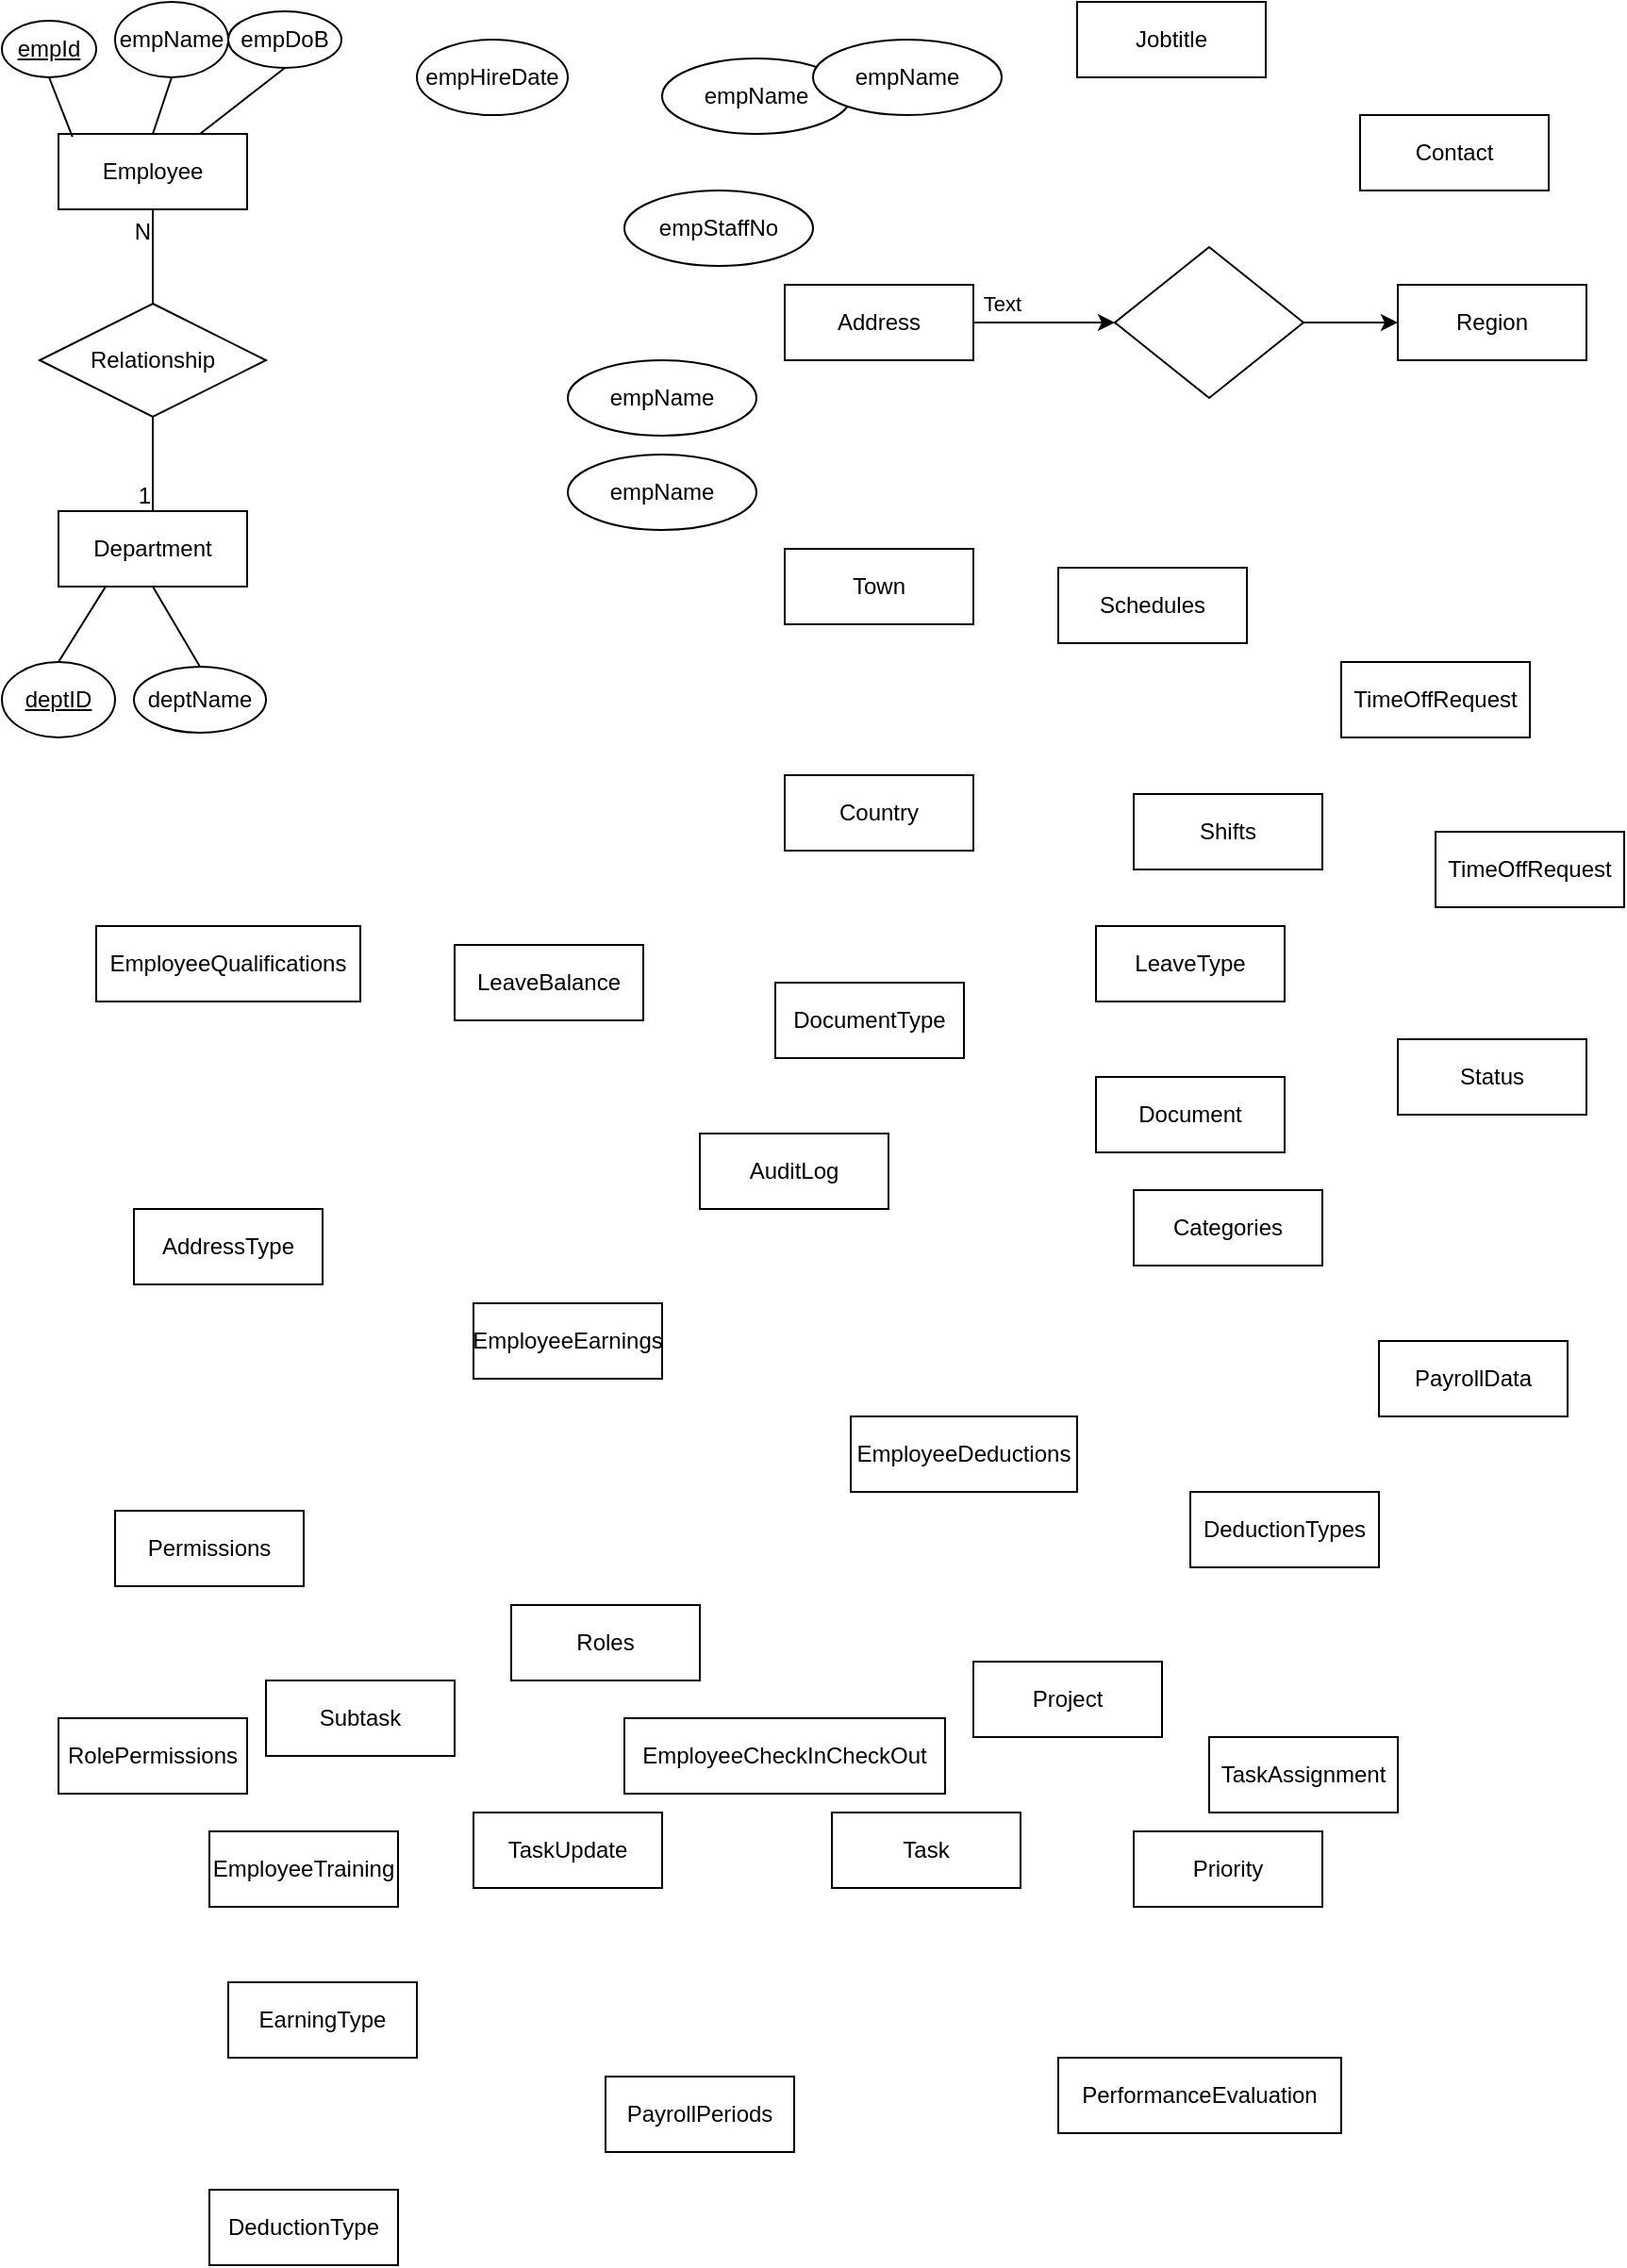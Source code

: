<mxfile version="24.0.7" type="github">
  <diagram id="R2lEEEUBdFMjLlhIrx00" name="Page-1">
    <mxGraphModel dx="885" dy="535" grid="1" gridSize="10" guides="1" tooltips="1" connect="1" arrows="1" fold="1" page="1" pageScale="1" pageWidth="1100" pageHeight="850" math="0" shadow="0" extFonts="Permanent Marker^https://fonts.googleapis.com/css?family=Permanent+Marker">
      <root>
        <mxCell id="0" />
        <mxCell id="1" parent="0" />
        <mxCell id="jvm0_4f4kA9kSQbvEdQE-1" value="Employee" style="whiteSpace=wrap;html=1;align=center;" vertex="1" parent="1">
          <mxGeometry x="40" y="90" width="100" height="40" as="geometry" />
        </mxCell>
        <mxCell id="jvm0_4f4kA9kSQbvEdQE-2" value="Department" style="whiteSpace=wrap;html=1;align=center;" vertex="1" parent="1">
          <mxGeometry x="40" y="290" width="100" height="40" as="geometry" />
        </mxCell>
        <mxCell id="jvm0_4f4kA9kSQbvEdQE-3" value="Relationship" style="shape=rhombus;perimeter=rhombusPerimeter;whiteSpace=wrap;html=1;align=center;" vertex="1" parent="1">
          <mxGeometry x="30" y="180" width="120" height="60" as="geometry" />
        </mxCell>
        <mxCell id="jvm0_4f4kA9kSQbvEdQE-4" value="" style="endArrow=none;html=1;rounded=0;exitX=0.5;exitY=1;exitDx=0;exitDy=0;entryX=0.5;entryY=0;entryDx=0;entryDy=0;" edge="1" parent="1" source="jvm0_4f4kA9kSQbvEdQE-3" target="jvm0_4f4kA9kSQbvEdQE-2">
          <mxGeometry relative="1" as="geometry">
            <mxPoint x="340" y="280" as="sourcePoint" />
            <mxPoint x="500" y="280" as="targetPoint" />
          </mxGeometry>
        </mxCell>
        <mxCell id="jvm0_4f4kA9kSQbvEdQE-5" value="1" style="resizable=0;html=1;whiteSpace=wrap;align=right;verticalAlign=bottom;" connectable="0" vertex="1" parent="jvm0_4f4kA9kSQbvEdQE-4">
          <mxGeometry x="1" relative="1" as="geometry" />
        </mxCell>
        <mxCell id="jvm0_4f4kA9kSQbvEdQE-6" value="" style="endArrow=none;html=1;rounded=0;exitX=0.5;exitY=0;exitDx=0;exitDy=0;entryX=0.5;entryY=1;entryDx=0;entryDy=0;" edge="1" parent="1" source="jvm0_4f4kA9kSQbvEdQE-3" target="jvm0_4f4kA9kSQbvEdQE-1">
          <mxGeometry relative="1" as="geometry">
            <mxPoint x="340" y="280" as="sourcePoint" />
            <mxPoint x="500" y="280" as="targetPoint" />
          </mxGeometry>
        </mxCell>
        <mxCell id="jvm0_4f4kA9kSQbvEdQE-7" value="N" style="resizable=0;html=1;whiteSpace=wrap;align=right;verticalAlign=bottom;direction=south;" connectable="0" vertex="1" parent="jvm0_4f4kA9kSQbvEdQE-6">
          <mxGeometry x="1" relative="1" as="geometry">
            <mxPoint y="20" as="offset" />
          </mxGeometry>
        </mxCell>
        <mxCell id="jvm0_4f4kA9kSQbvEdQE-8" value="Jobtitle" style="whiteSpace=wrap;html=1;align=center;" vertex="1" parent="1">
          <mxGeometry x="580" y="20" width="100" height="40" as="geometry" />
        </mxCell>
        <mxCell id="jvm0_4f4kA9kSQbvEdQE-54" value="" style="edgeStyle=orthogonalEdgeStyle;rounded=0;orthogonalLoop=1;jettySize=auto;html=1;" edge="1" parent="1" source="jvm0_4f4kA9kSQbvEdQE-9" target="jvm0_4f4kA9kSQbvEdQE-53">
          <mxGeometry relative="1" as="geometry" />
        </mxCell>
        <mxCell id="jvm0_4f4kA9kSQbvEdQE-56" value="Text" style="edgeLabel;html=1;align=center;verticalAlign=middle;resizable=0;points=[];" vertex="1" connectable="0" parent="jvm0_4f4kA9kSQbvEdQE-54">
          <mxGeometry x="-0.466" y="-2" relative="1" as="geometry">
            <mxPoint x="-5" y="-12" as="offset" />
          </mxGeometry>
        </mxCell>
        <mxCell id="jvm0_4f4kA9kSQbvEdQE-9" value="Address" style="whiteSpace=wrap;html=1;align=center;" vertex="1" parent="1">
          <mxGeometry x="425" y="170" width="100" height="40" as="geometry" />
        </mxCell>
        <mxCell id="jvm0_4f4kA9kSQbvEdQE-11" value="Contact" style="whiteSpace=wrap;html=1;align=center;" vertex="1" parent="1">
          <mxGeometry x="730" y="80" width="100" height="40" as="geometry" />
        </mxCell>
        <mxCell id="jvm0_4f4kA9kSQbvEdQE-12" value="Region" style="whiteSpace=wrap;html=1;align=center;" vertex="1" parent="1">
          <mxGeometry x="750" y="170" width="100" height="40" as="geometry" />
        </mxCell>
        <mxCell id="jvm0_4f4kA9kSQbvEdQE-13" value="Town" style="whiteSpace=wrap;html=1;align=center;" vertex="1" parent="1">
          <mxGeometry x="425" y="310" width="100" height="40" as="geometry" />
        </mxCell>
        <mxCell id="jvm0_4f4kA9kSQbvEdQE-14" value="TimeOffRequest" style="whiteSpace=wrap;html=1;align=center;" vertex="1" parent="1">
          <mxGeometry x="720" y="370" width="100" height="40" as="geometry" />
        </mxCell>
        <mxCell id="jvm0_4f4kA9kSQbvEdQE-15" value="Country" style="whiteSpace=wrap;html=1;align=center;" vertex="1" parent="1">
          <mxGeometry x="425" y="430" width="100" height="40" as="geometry" />
        </mxCell>
        <mxCell id="jvm0_4f4kA9kSQbvEdQE-16" value="Categories" style="whiteSpace=wrap;html=1;align=center;" vertex="1" parent="1">
          <mxGeometry x="610" y="650" width="100" height="40" as="geometry" />
        </mxCell>
        <mxCell id="jvm0_4f4kA9kSQbvEdQE-17" value="AddressType" style="whiteSpace=wrap;html=1;align=center;" vertex="1" parent="1">
          <mxGeometry x="80" y="660" width="100" height="40" as="geometry" />
        </mxCell>
        <mxCell id="jvm0_4f4kA9kSQbvEdQE-18" value="Shifts" style="whiteSpace=wrap;html=1;align=center;" vertex="1" parent="1">
          <mxGeometry x="610" y="440" width="100" height="40" as="geometry" />
        </mxCell>
        <mxCell id="jvm0_4f4kA9kSQbvEdQE-19" value="Schedules" style="whiteSpace=wrap;html=1;align=center;" vertex="1" parent="1">
          <mxGeometry x="570" y="320" width="100" height="40" as="geometry" />
        </mxCell>
        <mxCell id="jvm0_4f4kA9kSQbvEdQE-20" value="AuditLog" style="whiteSpace=wrap;html=1;align=center;" vertex="1" parent="1">
          <mxGeometry x="380" y="620" width="100" height="40" as="geometry" />
        </mxCell>
        <mxCell id="jvm0_4f4kA9kSQbvEdQE-21" value="Status" style="whiteSpace=wrap;html=1;align=center;" vertex="1" parent="1">
          <mxGeometry x="750" y="570" width="100" height="40" as="geometry" />
        </mxCell>
        <mxCell id="jvm0_4f4kA9kSQbvEdQE-22" value="EmployeeQualifications" style="whiteSpace=wrap;html=1;align=center;" vertex="1" parent="1">
          <mxGeometry x="60" y="510" width="140" height="40" as="geometry" />
        </mxCell>
        <mxCell id="jvm0_4f4kA9kSQbvEdQE-23" value="LeaveBalance" style="whiteSpace=wrap;html=1;align=center;" vertex="1" parent="1">
          <mxGeometry x="250" y="520" width="100" height="40" as="geometry" />
        </mxCell>
        <mxCell id="jvm0_4f4kA9kSQbvEdQE-24" value="LeaveType" style="whiteSpace=wrap;html=1;align=center;" vertex="1" parent="1">
          <mxGeometry x="590" y="510" width="100" height="40" as="geometry" />
        </mxCell>
        <mxCell id="jvm0_4f4kA9kSQbvEdQE-25" value="TimeOffRequest" style="whiteSpace=wrap;html=1;align=center;" vertex="1" parent="1">
          <mxGeometry x="770" y="460" width="100" height="40" as="geometry" />
        </mxCell>
        <mxCell id="jvm0_4f4kA9kSQbvEdQE-26" value="DocumentType" style="whiteSpace=wrap;html=1;align=center;" vertex="1" parent="1">
          <mxGeometry x="420" y="540" width="100" height="40" as="geometry" />
        </mxCell>
        <mxCell id="jvm0_4f4kA9kSQbvEdQE-27" value="Document" style="whiteSpace=wrap;html=1;align=center;" vertex="1" parent="1">
          <mxGeometry x="590" y="590" width="100" height="40" as="geometry" />
        </mxCell>
        <mxCell id="jvm0_4f4kA9kSQbvEdQE-28" value="PayrollData" style="whiteSpace=wrap;html=1;align=center;" vertex="1" parent="1">
          <mxGeometry x="740" y="730" width="100" height="40" as="geometry" />
        </mxCell>
        <mxCell id="jvm0_4f4kA9kSQbvEdQE-29" value="RolePermissions" style="whiteSpace=wrap;html=1;align=center;" vertex="1" parent="1">
          <mxGeometry x="40" y="930" width="100" height="40" as="geometry" />
        </mxCell>
        <mxCell id="jvm0_4f4kA9kSQbvEdQE-30" value="Permissions" style="whiteSpace=wrap;html=1;align=center;" vertex="1" parent="1">
          <mxGeometry x="70" y="820" width="100" height="40" as="geometry" />
        </mxCell>
        <mxCell id="jvm0_4f4kA9kSQbvEdQE-31" value="Roles" style="whiteSpace=wrap;html=1;align=center;" vertex="1" parent="1">
          <mxGeometry x="280" y="870" width="100" height="40" as="geometry" />
        </mxCell>
        <mxCell id="jvm0_4f4kA9kSQbvEdQE-32" value="DeductionTypes" style="whiteSpace=wrap;html=1;align=center;" vertex="1" parent="1">
          <mxGeometry x="640" y="810" width="100" height="40" as="geometry" />
        </mxCell>
        <mxCell id="jvm0_4f4kA9kSQbvEdQE-33" value="EmployeeDeductions" style="whiteSpace=wrap;html=1;align=center;" vertex="1" parent="1">
          <mxGeometry x="460" y="770" width="120" height="40" as="geometry" />
        </mxCell>
        <mxCell id="jvm0_4f4kA9kSQbvEdQE-34" value="EmployeeEarnings" style="whiteSpace=wrap;html=1;align=center;" vertex="1" parent="1">
          <mxGeometry x="260" y="710" width="100" height="40" as="geometry" />
        </mxCell>
        <mxCell id="jvm0_4f4kA9kSQbvEdQE-35" value="Subtask" style="whiteSpace=wrap;html=1;align=center;" vertex="1" parent="1">
          <mxGeometry x="150" y="910" width="100" height="40" as="geometry" />
        </mxCell>
        <mxCell id="jvm0_4f4kA9kSQbvEdQE-36" value="TaskUpdate" style="whiteSpace=wrap;html=1;align=center;" vertex="1" parent="1">
          <mxGeometry x="260" y="980" width="100" height="40" as="geometry" />
        </mxCell>
        <mxCell id="jvm0_4f4kA9kSQbvEdQE-37" value="TaskAssignment" style="whiteSpace=wrap;html=1;align=center;" vertex="1" parent="1">
          <mxGeometry x="650" y="940" width="100" height="40" as="geometry" />
        </mxCell>
        <mxCell id="jvm0_4f4kA9kSQbvEdQE-38" value="Task" style="whiteSpace=wrap;html=1;align=center;" vertex="1" parent="1">
          <mxGeometry x="450" y="980" width="100" height="40" as="geometry" />
        </mxCell>
        <mxCell id="jvm0_4f4kA9kSQbvEdQE-39" value="Project" style="whiteSpace=wrap;html=1;align=center;" vertex="1" parent="1">
          <mxGeometry x="525" y="900" width="100" height="40" as="geometry" />
        </mxCell>
        <mxCell id="jvm0_4f4kA9kSQbvEdQE-41" value="EmployeeCheckInCheckOut" style="whiteSpace=wrap;html=1;align=center;" vertex="1" parent="1">
          <mxGeometry x="340" y="930" width="170" height="40" as="geometry" />
        </mxCell>
        <mxCell id="jvm0_4f4kA9kSQbvEdQE-42" value="Priority" style="whiteSpace=wrap;html=1;align=center;" vertex="1" parent="1">
          <mxGeometry x="610" y="990" width="100" height="40" as="geometry" />
        </mxCell>
        <mxCell id="jvm0_4f4kA9kSQbvEdQE-43" value="EmployeeTraining" style="whiteSpace=wrap;html=1;align=center;" vertex="1" parent="1">
          <mxGeometry x="120" y="990" width="100" height="40" as="geometry" />
        </mxCell>
        <mxCell id="jvm0_4f4kA9kSQbvEdQE-49" value="DeductionType" style="whiteSpace=wrap;html=1;align=center;" vertex="1" parent="1">
          <mxGeometry x="120" y="1180" width="100" height="40" as="geometry" />
        </mxCell>
        <mxCell id="jvm0_4f4kA9kSQbvEdQE-50" value="EarningType" style="whiteSpace=wrap;html=1;align=center;" vertex="1" parent="1">
          <mxGeometry x="130" y="1070" width="100" height="40" as="geometry" />
        </mxCell>
        <mxCell id="jvm0_4f4kA9kSQbvEdQE-51" value="PerformanceEvaluation" style="whiteSpace=wrap;html=1;align=center;" vertex="1" parent="1">
          <mxGeometry x="570" y="1110" width="150" height="40" as="geometry" />
        </mxCell>
        <mxCell id="jvm0_4f4kA9kSQbvEdQE-52" value="PayrollPeriods" style="whiteSpace=wrap;html=1;align=center;" vertex="1" parent="1">
          <mxGeometry x="330" y="1120" width="100" height="40" as="geometry" />
        </mxCell>
        <mxCell id="jvm0_4f4kA9kSQbvEdQE-55" style="edgeStyle=orthogonalEdgeStyle;rounded=0;orthogonalLoop=1;jettySize=auto;html=1;" edge="1" parent="1" source="jvm0_4f4kA9kSQbvEdQE-53" target="jvm0_4f4kA9kSQbvEdQE-12">
          <mxGeometry relative="1" as="geometry" />
        </mxCell>
        <mxCell id="jvm0_4f4kA9kSQbvEdQE-53" value="" style="rhombus;whiteSpace=wrap;html=1;" vertex="1" parent="1">
          <mxGeometry x="600" y="150" width="100" height="80" as="geometry" />
        </mxCell>
        <mxCell id="jvm0_4f4kA9kSQbvEdQE-58" value="empId" style="ellipse;whiteSpace=wrap;html=1;align=center;fontStyle=4;" vertex="1" parent="1">
          <mxGeometry x="10" y="30" width="50" height="30" as="geometry" />
        </mxCell>
        <mxCell id="jvm0_4f4kA9kSQbvEdQE-59" value="empName" style="ellipse;whiteSpace=wrap;html=1;align=center;" vertex="1" parent="1">
          <mxGeometry x="70" y="20" width="60" height="40" as="geometry" />
        </mxCell>
        <mxCell id="jvm0_4f4kA9kSQbvEdQE-60" value="empDoB" style="ellipse;whiteSpace=wrap;html=1;align=center;" vertex="1" parent="1">
          <mxGeometry x="130" y="25" width="60" height="30" as="geometry" />
        </mxCell>
        <mxCell id="jvm0_4f4kA9kSQbvEdQE-61" value="empName" style="ellipse;whiteSpace=wrap;html=1;align=center;" vertex="1" parent="1">
          <mxGeometry x="310" y="210" width="100" height="40" as="geometry" />
        </mxCell>
        <mxCell id="jvm0_4f4kA9kSQbvEdQE-62" value="empName" style="ellipse;whiteSpace=wrap;html=1;align=center;" vertex="1" parent="1">
          <mxGeometry x="360" y="50" width="100" height="40" as="geometry" />
        </mxCell>
        <mxCell id="jvm0_4f4kA9kSQbvEdQE-63" value="empStaffNo" style="ellipse;whiteSpace=wrap;html=1;align=center;" vertex="1" parent="1">
          <mxGeometry x="340" y="120" width="100" height="40" as="geometry" />
        </mxCell>
        <mxCell id="jvm0_4f4kA9kSQbvEdQE-64" value="empName" style="ellipse;whiteSpace=wrap;html=1;align=center;" vertex="1" parent="1">
          <mxGeometry x="310" y="260" width="100" height="40" as="geometry" />
        </mxCell>
        <mxCell id="jvm0_4f4kA9kSQbvEdQE-65" value="empName" style="ellipse;whiteSpace=wrap;html=1;align=center;" vertex="1" parent="1">
          <mxGeometry x="440" y="40" width="100" height="40" as="geometry" />
        </mxCell>
        <mxCell id="jvm0_4f4kA9kSQbvEdQE-66" value="" style="endArrow=none;html=1;rounded=0;exitX=0.5;exitY=1;exitDx=0;exitDy=0;entryX=0.074;entryY=0.04;entryDx=0;entryDy=0;entryPerimeter=0;" edge="1" parent="1" source="jvm0_4f4kA9kSQbvEdQE-58" target="jvm0_4f4kA9kSQbvEdQE-1">
          <mxGeometry relative="1" as="geometry">
            <mxPoint x="210" y="260" as="sourcePoint" />
            <mxPoint x="153" y="148" as="targetPoint" />
          </mxGeometry>
        </mxCell>
        <mxCell id="jvm0_4f4kA9kSQbvEdQE-67" value="" style="endArrow=none;html=1;rounded=0;exitX=0.5;exitY=1;exitDx=0;exitDy=0;entryX=0.5;entryY=0;entryDx=0;entryDy=0;" edge="1" parent="1" source="jvm0_4f4kA9kSQbvEdQE-59" target="jvm0_4f4kA9kSQbvEdQE-1">
          <mxGeometry relative="1" as="geometry">
            <mxPoint x="65" y="65" as="sourcePoint" />
            <mxPoint x="163" y="158" as="targetPoint" />
          </mxGeometry>
        </mxCell>
        <mxCell id="jvm0_4f4kA9kSQbvEdQE-68" value="" style="endArrow=none;html=1;rounded=0;exitX=0.5;exitY=1;exitDx=0;exitDy=0;entryX=0.75;entryY=0;entryDx=0;entryDy=0;" edge="1" parent="1" source="jvm0_4f4kA9kSQbvEdQE-60" target="jvm0_4f4kA9kSQbvEdQE-1">
          <mxGeometry relative="1" as="geometry">
            <mxPoint x="210" y="260" as="sourcePoint" />
            <mxPoint x="370" y="260" as="targetPoint" />
          </mxGeometry>
        </mxCell>
        <mxCell id="jvm0_4f4kA9kSQbvEdQE-69" value="deptID" style="ellipse;whiteSpace=wrap;html=1;align=center;fontStyle=4;" vertex="1" parent="1">
          <mxGeometry x="10" y="370" width="60" height="40" as="geometry" />
        </mxCell>
        <mxCell id="jvm0_4f4kA9kSQbvEdQE-70" value="deptName" style="ellipse;whiteSpace=wrap;html=1;align=center;" vertex="1" parent="1">
          <mxGeometry x="80" y="372.5" width="70" height="35" as="geometry" />
        </mxCell>
        <mxCell id="jvm0_4f4kA9kSQbvEdQE-71" value="empHireDate" style="ellipse;whiteSpace=wrap;html=1;align=center;" vertex="1" parent="1">
          <mxGeometry x="230" y="40" width="80" height="40" as="geometry" />
        </mxCell>
        <mxCell id="jvm0_4f4kA9kSQbvEdQE-74" value="" style="endArrow=none;html=1;rounded=0;exitX=0.5;exitY=0;exitDx=0;exitDy=0;entryX=0.25;entryY=1;entryDx=0;entryDy=0;" edge="1" parent="1" source="jvm0_4f4kA9kSQbvEdQE-69" target="jvm0_4f4kA9kSQbvEdQE-2">
          <mxGeometry relative="1" as="geometry">
            <mxPoint x="210" y="250" as="sourcePoint" />
            <mxPoint x="370" y="250" as="targetPoint" />
          </mxGeometry>
        </mxCell>
        <mxCell id="jvm0_4f4kA9kSQbvEdQE-75" value="" style="endArrow=none;html=1;rounded=0;exitX=0.5;exitY=0;exitDx=0;exitDy=0;entryX=0.5;entryY=1;entryDx=0;entryDy=0;" edge="1" parent="1" source="jvm0_4f4kA9kSQbvEdQE-70" target="jvm0_4f4kA9kSQbvEdQE-2">
          <mxGeometry relative="1" as="geometry">
            <mxPoint x="50" y="380" as="sourcePoint" />
            <mxPoint x="75" y="340" as="targetPoint" />
          </mxGeometry>
        </mxCell>
      </root>
    </mxGraphModel>
  </diagram>
</mxfile>
